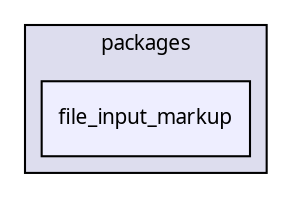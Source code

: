 digraph "packages/file_input/packages/file_input_markup/" {
  compound=true
  node [ fontsize="10", fontname="FreeSans.ttf"];
  edge [ labelfontsize="10", labelfontname="FreeSans.ttf"];
  subgraph clusterdir_60c19322799d1756e1c4f3d5f73e1234 {
    graph [ bgcolor="#ddddee", pencolor="black", label="packages" fontname="FreeSans.ttf", fontsize="10", URL="dir_60c19322799d1756e1c4f3d5f73e1234.html"]
  dir_ae8f6fec1e17ea4aa3e9bcda7e6a92ff [shape=box, label="file_input_markup", style="filled", fillcolor="#eeeeff", pencolor="black", URL="dir_ae8f6fec1e17ea4aa3e9bcda7e6a92ff.html"];
  }
}
